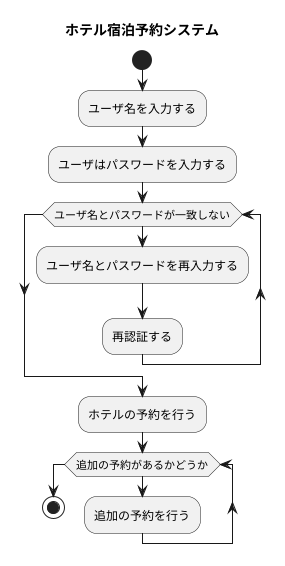 @startuml
title ホテル宿泊予約システム

start

:ユーザ名を入力する;
:ユーザはパスワードを入力する;

while (ユーザ名とパスワードが一致しない)
    :ユーザ名とパスワードを再入力する;
    :再認証する;
endwhile

:ホテルの予約を行う;

while (追加の予約があるかどうか)
    :追加の予約を行う;
endwhile

stop

@enduml
